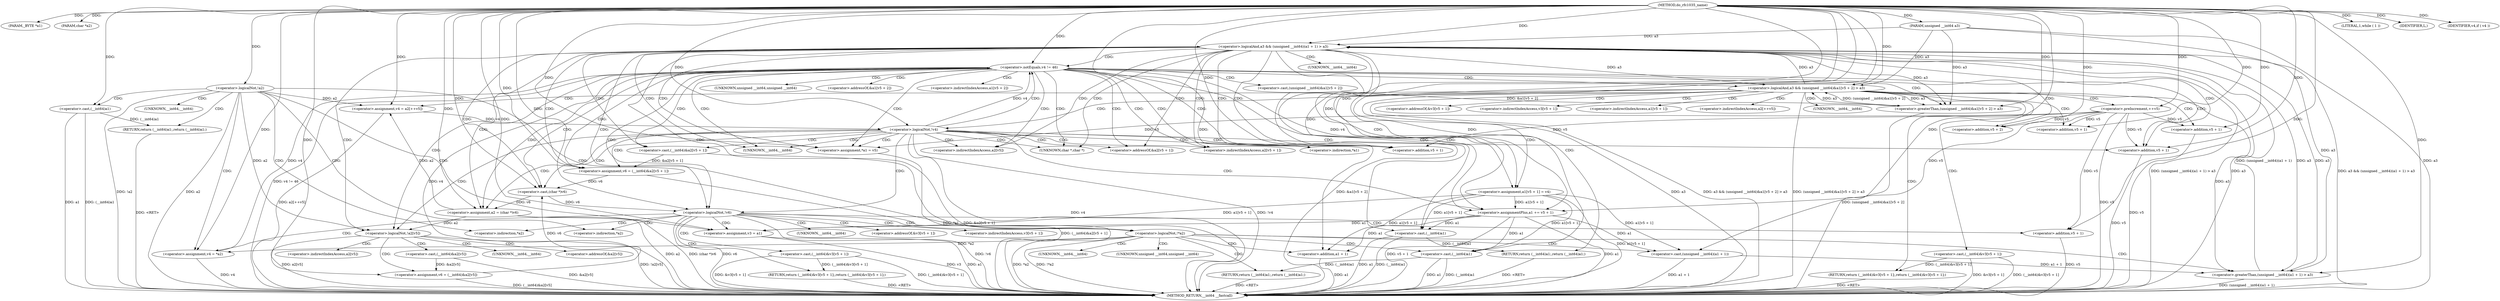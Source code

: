 digraph do_rfc1035_name {  
"1000105" [label = "(METHOD,do_rfc1035_name)" ]
"1000250" [label = "(METHOD_RETURN,__int64 __fastcall)" ]
"1000106" [label = "(PARAM,_BYTE *a1)" ]
"1000107" [label = "(PARAM,char *a2)" ]
"1000108" [label = "(PARAM,unsigned __int64 a3)" ]
"1000115" [label = "(<operator>.logicalNot,!a2)" ]
"1000117" [label = "(RETURN,return (__int64)a1;,return (__int64)a1;)" ]
"1000118" [label = "(<operator>.cast,(__int64)a1)" ]
"1000122" [label = "(LITERAL,1,while ( 1 ))" ]
"1000124" [label = "(<operator>.assignment,v3 = a1)" ]
"1000127" [label = "(<operator>.assignment,v4 = *a2)" ]
"1000132" [label = "(<operator>.logicalNot,!*a2)" ]
"1000135" [label = "(RETURN,return (__int64)a1;,return (__int64)a1;)" ]
"1000136" [label = "(<operator>.cast,(__int64)a1)" ]
"1000140" [label = "(<operator>.logicalAnd,a3 && (unsigned __int64)(a1 + 1) > a3)" ]
"1000142" [label = "(<operator>.greaterThan,(unsigned __int64)(a1 + 1) > a3)" ]
"1000143" [label = "(<operator>.cast,(unsigned __int64)(a1 + 1))" ]
"1000145" [label = "(<operator>.addition,a1 + 1)" ]
"1000149" [label = "(RETURN,return (__int64)a1;,return (__int64)a1;)" ]
"1000150" [label = "(<operator>.cast,(__int64)a1)" ]
"1000153" [label = "(IDENTIFIER,L,)" ]
"1000155" [label = "(IDENTIFIER,v4,if ( v4 ))" ]
"1000158" [label = "(<operator>.notEquals,v4 != 46)" ]
"1000163" [label = "(<operator>.logicalAnd,a3 && (unsigned __int64)&a1[v5 + 2] > a3)" ]
"1000165" [label = "(<operator>.greaterThan,(unsigned __int64)&a1[v5 + 2] > a3)" ]
"1000166" [label = "(<operator>.cast,(unsigned __int64)&a1[v5 + 2])" ]
"1000171" [label = "(<operator>.addition,v5 + 2)" ]
"1000175" [label = "(RETURN,return (__int64)&v3[v5 + 1];,return (__int64)&v3[v5 + 1];)" ]
"1000176" [label = "(<operator>.cast,(__int64)&v3[v5 + 1])" ]
"1000181" [label = "(<operator>.addition,v5 + 1)" ]
"1000184" [label = "(<operator>.assignment,a1[v5 + 1] = v4)" ]
"1000187" [label = "(<operator>.addition,v5 + 1)" ]
"1000191" [label = "(<operator>.assignment,v4 = a2[++v5])" ]
"1000195" [label = "(<operator>.preIncrement,++v5)" ]
"1000198" [label = "(<operator>.logicalNot,!v4)" ]
"1000201" [label = "(<operator>.assignment,*a1 = v5)" ]
"1000205" [label = "(<operator>.assignment,v6 = (__int64)&a2[v5 + 1])" ]
"1000207" [label = "(<operator>.cast,(__int64)&a2[v5 + 1])" ]
"1000212" [label = "(<operator>.addition,v5 + 1)" ]
"1000216" [label = "(<operator>.logicalNot,!a2[v5])" ]
"1000220" [label = "(<operator>.assignment,v6 = (__int64)&a2[v5])" ]
"1000222" [label = "(<operator>.cast,(__int64)&a2[v5])" ]
"1000228" [label = "(<operator>.assignmentPlus,a1 += v5 + 1)" ]
"1000230" [label = "(<operator>.addition,v5 + 1)" ]
"1000233" [label = "(<operator>.assignment,a2 = (char *)v6)" ]
"1000235" [label = "(<operator>.cast,(char *)v6)" ]
"1000239" [label = "(<operator>.logicalNot,!v6)" ]
"1000241" [label = "(RETURN,return (__int64)&v3[v5 + 1];,return (__int64)&v3[v5 + 1];)" ]
"1000242" [label = "(<operator>.cast,(__int64)&v3[v5 + 1])" ]
"1000247" [label = "(<operator>.addition,v5 + 1)" ]
"1000119" [label = "(UNKNOWN,__int64,__int64)" ]
"1000129" [label = "(<operator>.indirection,*a2)" ]
"1000133" [label = "(<operator>.indirection,*a2)" ]
"1000137" [label = "(UNKNOWN,__int64,__int64)" ]
"1000144" [label = "(UNKNOWN,unsigned __int64,unsigned __int64)" ]
"1000151" [label = "(UNKNOWN,__int64,__int64)" ]
"1000167" [label = "(UNKNOWN,unsigned __int64,unsigned __int64)" ]
"1000168" [label = "(<operator>.addressOf,&a1[v5 + 2])" ]
"1000169" [label = "(<operator>.indirectIndexAccess,a1[v5 + 2])" ]
"1000177" [label = "(UNKNOWN,__int64,__int64)" ]
"1000178" [label = "(<operator>.addressOf,&v3[v5 + 1])" ]
"1000179" [label = "(<operator>.indirectIndexAccess,v3[v5 + 1])" ]
"1000185" [label = "(<operator>.indirectIndexAccess,a1[v5 + 1])" ]
"1000193" [label = "(<operator>.indirectIndexAccess,a2[++v5])" ]
"1000202" [label = "(<operator>.indirection,*a1)" ]
"1000208" [label = "(UNKNOWN,__int64,__int64)" ]
"1000209" [label = "(<operator>.addressOf,&a2[v5 + 1])" ]
"1000210" [label = "(<operator>.indirectIndexAccess,a2[v5 + 1])" ]
"1000217" [label = "(<operator>.indirectIndexAccess,a2[v5])" ]
"1000223" [label = "(UNKNOWN,__int64,__int64)" ]
"1000224" [label = "(<operator>.addressOf,&a2[v5])" ]
"1000225" [label = "(<operator>.indirectIndexAccess,a2[v5])" ]
"1000236" [label = "(UNKNOWN,char *,char *)" ]
"1000243" [label = "(UNKNOWN,__int64,__int64)" ]
"1000244" [label = "(<operator>.addressOf,&v3[v5 + 1])" ]
"1000245" [label = "(<operator>.indirectIndexAccess,v3[v5 + 1])" ]
  "1000241" -> "1000250"  [ label = "DDG: <RET>"] 
  "1000175" -> "1000250"  [ label = "DDG: <RET>"] 
  "1000132" -> "1000250"  [ label = "DDG: *a2"] 
  "1000136" -> "1000250"  [ label = "DDG: a1"] 
  "1000191" -> "1000250"  [ label = "DDG: a2[++v5]"] 
  "1000247" -> "1000250"  [ label = "DDG: v5"] 
  "1000216" -> "1000250"  [ label = "DDG: !a2[v5]"] 
  "1000201" -> "1000250"  [ label = "DDG: *a1"] 
  "1000163" -> "1000250"  [ label = "DDG: a3"] 
  "1000136" -> "1000250"  [ label = "DDG: (__int64)a1"] 
  "1000142" -> "1000250"  [ label = "DDG: (unsigned __int64)(a1 + 1)"] 
  "1000127" -> "1000250"  [ label = "DDG: v4"] 
  "1000198" -> "1000250"  [ label = "DDG: v4"] 
  "1000118" -> "1000250"  [ label = "DDG: a1"] 
  "1000163" -> "1000250"  [ label = "DDG: a3 && (unsigned __int64)&a1[v5 + 2] > a3"] 
  "1000239" -> "1000250"  [ label = "DDG: !v6"] 
  "1000165" -> "1000250"  [ label = "DDG: (unsigned __int64)&a1[v5 + 2]"] 
  "1000242" -> "1000250"  [ label = "DDG: &v3[v5 + 1]"] 
  "1000118" -> "1000250"  [ label = "DDG: (__int64)a1"] 
  "1000140" -> "1000250"  [ label = "DDG: (unsigned __int64)(a1 + 1) > a3"] 
  "1000216" -> "1000250"  [ label = "DDG: a2[v5]"] 
  "1000176" -> "1000250"  [ label = "DDG: &v3[v5 + 1]"] 
  "1000228" -> "1000250"  [ label = "DDG: v5 + 1"] 
  "1000228" -> "1000250"  [ label = "DDG: a1"] 
  "1000150" -> "1000250"  [ label = "DDG: a1"] 
  "1000233" -> "1000250"  [ label = "DDG: a2"] 
  "1000222" -> "1000250"  [ label = "DDG: &a2[v5]"] 
  "1000150" -> "1000250"  [ label = "DDG: (__int64)a1"] 
  "1000181" -> "1000250"  [ label = "DDG: v5"] 
  "1000158" -> "1000250"  [ label = "DDG: v4 != 46"] 
  "1000115" -> "1000250"  [ label = "DDG: a2"] 
  "1000115" -> "1000250"  [ label = "DDG: !a2"] 
  "1000158" -> "1000250"  [ label = "DDG: v4"] 
  "1000184" -> "1000250"  [ label = "DDG: a1[v5 + 1]"] 
  "1000205" -> "1000250"  [ label = "DDG: (__int64)&a2[v5 + 1]"] 
  "1000220" -> "1000250"  [ label = "DDG: (__int64)&a2[v5]"] 
  "1000230" -> "1000250"  [ label = "DDG: v5"] 
  "1000198" -> "1000250"  [ label = "DDG: !v4"] 
  "1000207" -> "1000250"  [ label = "DDG: &a2[v5 + 1]"] 
  "1000140" -> "1000250"  [ label = "DDG: a3"] 
  "1000124" -> "1000250"  [ label = "DDG: a1"] 
  "1000124" -> "1000250"  [ label = "DDG: v3"] 
  "1000242" -> "1000250"  [ label = "DDG: (__int64)&v3[v5 + 1]"] 
  "1000176" -> "1000250"  [ label = "DDG: (__int64)&v3[v5 + 1]"] 
  "1000195" -> "1000250"  [ label = "DDG: v5"] 
  "1000140" -> "1000250"  [ label = "DDG: a3 && (unsigned __int64)(a1 + 1) > a3"] 
  "1000143" -> "1000250"  [ label = "DDG: a1 + 1"] 
  "1000145" -> "1000250"  [ label = "DDG: a1"] 
  "1000239" -> "1000250"  [ label = "DDG: v6"] 
  "1000166" -> "1000250"  [ label = "DDG: &a1[v5 + 2]"] 
  "1000108" -> "1000250"  [ label = "DDG: a3"] 
  "1000163" -> "1000250"  [ label = "DDG: (unsigned __int64)&a1[v5 + 2] > a3"] 
  "1000233" -> "1000250"  [ label = "DDG: (char *)v6"] 
  "1000132" -> "1000250"  [ label = "DDG: !*a2"] 
  "1000149" -> "1000250"  [ label = "DDG: <RET>"] 
  "1000117" -> "1000250"  [ label = "DDG: <RET>"] 
  "1000135" -> "1000250"  [ label = "DDG: <RET>"] 
  "1000105" -> "1000106"  [ label = "DDG: "] 
  "1000105" -> "1000107"  [ label = "DDG: "] 
  "1000105" -> "1000108"  [ label = "DDG: "] 
  "1000105" -> "1000115"  [ label = "DDG: "] 
  "1000118" -> "1000117"  [ label = "DDG: (__int64)a1"] 
  "1000105" -> "1000118"  [ label = "DDG: "] 
  "1000105" -> "1000122"  [ label = "DDG: "] 
  "1000228" -> "1000124"  [ label = "DDG: a1"] 
  "1000184" -> "1000124"  [ label = "DDG: a1[v5 + 1]"] 
  "1000105" -> "1000124"  [ label = "DDG: "] 
  "1000132" -> "1000127"  [ label = "DDG: *a2"] 
  "1000105" -> "1000127"  [ label = "DDG: "] 
  "1000136" -> "1000135"  [ label = "DDG: (__int64)a1"] 
  "1000184" -> "1000136"  [ label = "DDG: a1[v5 + 1]"] 
  "1000105" -> "1000136"  [ label = "DDG: "] 
  "1000228" -> "1000136"  [ label = "DDG: a1"] 
  "1000163" -> "1000140"  [ label = "DDG: a3"] 
  "1000142" -> "1000140"  [ label = "DDG: a3"] 
  "1000108" -> "1000140"  [ label = "DDG: a3"] 
  "1000105" -> "1000140"  [ label = "DDG: "] 
  "1000142" -> "1000140"  [ label = "DDG: (unsigned __int64)(a1 + 1)"] 
  "1000143" -> "1000142"  [ label = "DDG: a1 + 1"] 
  "1000184" -> "1000143"  [ label = "DDG: a1[v5 + 1]"] 
  "1000105" -> "1000143"  [ label = "DDG: "] 
  "1000228" -> "1000143"  [ label = "DDG: a1"] 
  "1000184" -> "1000145"  [ label = "DDG: a1[v5 + 1]"] 
  "1000105" -> "1000145"  [ label = "DDG: "] 
  "1000228" -> "1000145"  [ label = "DDG: a1"] 
  "1000163" -> "1000142"  [ label = "DDG: a3"] 
  "1000140" -> "1000142"  [ label = "DDG: a3"] 
  "1000108" -> "1000142"  [ label = "DDG: a3"] 
  "1000105" -> "1000142"  [ label = "DDG: "] 
  "1000150" -> "1000149"  [ label = "DDG: (__int64)a1"] 
  "1000184" -> "1000150"  [ label = "DDG: a1[v5 + 1]"] 
  "1000105" -> "1000150"  [ label = "DDG: "] 
  "1000228" -> "1000150"  [ label = "DDG: a1"] 
  "1000105" -> "1000153"  [ label = "DDG: "] 
  "1000105" -> "1000155"  [ label = "DDG: "] 
  "1000127" -> "1000158"  [ label = "DDG: v4"] 
  "1000198" -> "1000158"  [ label = "DDG: v4"] 
  "1000105" -> "1000158"  [ label = "DDG: "] 
  "1000165" -> "1000163"  [ label = "DDG: a3"] 
  "1000140" -> "1000163"  [ label = "DDG: a3"] 
  "1000108" -> "1000163"  [ label = "DDG: a3"] 
  "1000105" -> "1000163"  [ label = "DDG: "] 
  "1000165" -> "1000163"  [ label = "DDG: (unsigned __int64)&a1[v5 + 2]"] 
  "1000166" -> "1000165"  [ label = "DDG: &a1[v5 + 2]"] 
  "1000195" -> "1000171"  [ label = "DDG: v5"] 
  "1000105" -> "1000171"  [ label = "DDG: "] 
  "1000163" -> "1000165"  [ label = "DDG: a3"] 
  "1000140" -> "1000165"  [ label = "DDG: a3"] 
  "1000108" -> "1000165"  [ label = "DDG: a3"] 
  "1000105" -> "1000165"  [ label = "DDG: "] 
  "1000176" -> "1000175"  [ label = "DDG: (__int64)&v3[v5 + 1]"] 
  "1000195" -> "1000181"  [ label = "DDG: v5"] 
  "1000105" -> "1000181"  [ label = "DDG: "] 
  "1000158" -> "1000184"  [ label = "DDG: v4"] 
  "1000105" -> "1000184"  [ label = "DDG: "] 
  "1000195" -> "1000187"  [ label = "DDG: v5"] 
  "1000105" -> "1000187"  [ label = "DDG: "] 
  "1000233" -> "1000191"  [ label = "DDG: a2"] 
  "1000115" -> "1000191"  [ label = "DDG: a2"] 
  "1000105" -> "1000191"  [ label = "DDG: "] 
  "1000105" -> "1000195"  [ label = "DDG: "] 
  "1000191" -> "1000198"  [ label = "DDG: v4"] 
  "1000105" -> "1000198"  [ label = "DDG: "] 
  "1000195" -> "1000201"  [ label = "DDG: v5"] 
  "1000105" -> "1000201"  [ label = "DDG: "] 
  "1000207" -> "1000205"  [ label = "DDG: &a2[v5 + 1]"] 
  "1000105" -> "1000205"  [ label = "DDG: "] 
  "1000105" -> "1000212"  [ label = "DDG: "] 
  "1000195" -> "1000212"  [ label = "DDG: v5"] 
  "1000233" -> "1000216"  [ label = "DDG: a2"] 
  "1000115" -> "1000216"  [ label = "DDG: a2"] 
  "1000222" -> "1000220"  [ label = "DDG: &a2[v5]"] 
  "1000105" -> "1000220"  [ label = "DDG: "] 
  "1000105" -> "1000228"  [ label = "DDG: "] 
  "1000195" -> "1000228"  [ label = "DDG: v5"] 
  "1000184" -> "1000228"  [ label = "DDG: a1[v5 + 1]"] 
  "1000105" -> "1000230"  [ label = "DDG: "] 
  "1000195" -> "1000230"  [ label = "DDG: v5"] 
  "1000235" -> "1000233"  [ label = "DDG: v6"] 
  "1000105" -> "1000233"  [ label = "DDG: "] 
  "1000220" -> "1000235"  [ label = "DDG: v6"] 
  "1000205" -> "1000235"  [ label = "DDG: v6"] 
  "1000105" -> "1000235"  [ label = "DDG: "] 
  "1000235" -> "1000239"  [ label = "DDG: v6"] 
  "1000105" -> "1000239"  [ label = "DDG: "] 
  "1000242" -> "1000241"  [ label = "DDG: (__int64)&v3[v5 + 1]"] 
  "1000105" -> "1000247"  [ label = "DDG: "] 
  "1000195" -> "1000247"  [ label = "DDG: v5"] 
  "1000115" -> "1000119"  [ label = "CDG: "] 
  "1000115" -> "1000118"  [ label = "CDG: "] 
  "1000115" -> "1000117"  [ label = "CDG: "] 
  "1000115" -> "1000127"  [ label = "CDG: "] 
  "1000115" -> "1000124"  [ label = "CDG: "] 
  "1000115" -> "1000133"  [ label = "CDG: "] 
  "1000115" -> "1000132"  [ label = "CDG: "] 
  "1000115" -> "1000129"  [ label = "CDG: "] 
  "1000132" -> "1000140"  [ label = "CDG: "] 
  "1000132" -> "1000137"  [ label = "CDG: "] 
  "1000132" -> "1000136"  [ label = "CDG: "] 
  "1000132" -> "1000135"  [ label = "CDG: "] 
  "1000132" -> "1000144"  [ label = "CDG: "] 
  "1000132" -> "1000143"  [ label = "CDG: "] 
  "1000132" -> "1000142"  [ label = "CDG: "] 
  "1000132" -> "1000145"  [ label = "CDG: "] 
  "1000140" -> "1000151"  [ label = "CDG: "] 
  "1000140" -> "1000150"  [ label = "CDG: "] 
  "1000140" -> "1000149"  [ label = "CDG: "] 
  "1000140" -> "1000208"  [ label = "CDG: "] 
  "1000140" -> "1000207"  [ label = "CDG: "] 
  "1000140" -> "1000205"  [ label = "CDG: "] 
  "1000140" -> "1000202"  [ label = "CDG: "] 
  "1000140" -> "1000201"  [ label = "CDG: "] 
  "1000140" -> "1000217"  [ label = "CDG: "] 
  "1000140" -> "1000216"  [ label = "CDG: "] 
  "1000140" -> "1000212"  [ label = "CDG: "] 
  "1000140" -> "1000210"  [ label = "CDG: "] 
  "1000140" -> "1000209"  [ label = "CDG: "] 
  "1000140" -> "1000239"  [ label = "CDG: "] 
  "1000140" -> "1000236"  [ label = "CDG: "] 
  "1000140" -> "1000235"  [ label = "CDG: "] 
  "1000140" -> "1000233"  [ label = "CDG: "] 
  "1000140" -> "1000230"  [ label = "CDG: "] 
  "1000140" -> "1000228"  [ label = "CDG: "] 
  "1000140" -> "1000158"  [ label = "CDG: "] 
  "1000158" -> "1000163"  [ label = "CDG: "] 
  "1000158" -> "1000208"  [ label = "CDG: "] 
  "1000158" -> "1000207"  [ label = "CDG: "] 
  "1000158" -> "1000205"  [ label = "CDG: "] 
  "1000158" -> "1000202"  [ label = "CDG: "] 
  "1000158" -> "1000201"  [ label = "CDG: "] 
  "1000158" -> "1000217"  [ label = "CDG: "] 
  "1000158" -> "1000216"  [ label = "CDG: "] 
  "1000158" -> "1000212"  [ label = "CDG: "] 
  "1000158" -> "1000210"  [ label = "CDG: "] 
  "1000158" -> "1000209"  [ label = "CDG: "] 
  "1000158" -> "1000239"  [ label = "CDG: "] 
  "1000158" -> "1000236"  [ label = "CDG: "] 
  "1000158" -> "1000235"  [ label = "CDG: "] 
  "1000158" -> "1000233"  [ label = "CDG: "] 
  "1000158" -> "1000230"  [ label = "CDG: "] 
  "1000158" -> "1000228"  [ label = "CDG: "] 
  "1000158" -> "1000171"  [ label = "CDG: "] 
  "1000158" -> "1000169"  [ label = "CDG: "] 
  "1000158" -> "1000168"  [ label = "CDG: "] 
  "1000158" -> "1000167"  [ label = "CDG: "] 
  "1000158" -> "1000166"  [ label = "CDG: "] 
  "1000158" -> "1000165"  [ label = "CDG: "] 
  "1000163" -> "1000176"  [ label = "CDG: "] 
  "1000163" -> "1000175"  [ label = "CDG: "] 
  "1000163" -> "1000191"  [ label = "CDG: "] 
  "1000163" -> "1000187"  [ label = "CDG: "] 
  "1000163" -> "1000185"  [ label = "CDG: "] 
  "1000163" -> "1000184"  [ label = "CDG: "] 
  "1000163" -> "1000181"  [ label = "CDG: "] 
  "1000163" -> "1000179"  [ label = "CDG: "] 
  "1000163" -> "1000178"  [ label = "CDG: "] 
  "1000163" -> "1000177"  [ label = "CDG: "] 
  "1000163" -> "1000198"  [ label = "CDG: "] 
  "1000163" -> "1000195"  [ label = "CDG: "] 
  "1000163" -> "1000193"  [ label = "CDG: "] 
  "1000198" -> "1000158"  [ label = "CDG: "] 
  "1000198" -> "1000208"  [ label = "CDG: "] 
  "1000198" -> "1000207"  [ label = "CDG: "] 
  "1000198" -> "1000205"  [ label = "CDG: "] 
  "1000198" -> "1000202"  [ label = "CDG: "] 
  "1000198" -> "1000201"  [ label = "CDG: "] 
  "1000198" -> "1000217"  [ label = "CDG: "] 
  "1000198" -> "1000216"  [ label = "CDG: "] 
  "1000198" -> "1000212"  [ label = "CDG: "] 
  "1000198" -> "1000210"  [ label = "CDG: "] 
  "1000198" -> "1000209"  [ label = "CDG: "] 
  "1000198" -> "1000239"  [ label = "CDG: "] 
  "1000198" -> "1000236"  [ label = "CDG: "] 
  "1000198" -> "1000235"  [ label = "CDG: "] 
  "1000198" -> "1000233"  [ label = "CDG: "] 
  "1000198" -> "1000230"  [ label = "CDG: "] 
  "1000198" -> "1000228"  [ label = "CDG: "] 
  "1000216" -> "1000224"  [ label = "CDG: "] 
  "1000216" -> "1000223"  [ label = "CDG: "] 
  "1000216" -> "1000222"  [ label = "CDG: "] 
  "1000216" -> "1000220"  [ label = "CDG: "] 
  "1000216" -> "1000225"  [ label = "CDG: "] 
  "1000239" -> "1000247"  [ label = "CDG: "] 
  "1000239" -> "1000245"  [ label = "CDG: "] 
  "1000239" -> "1000244"  [ label = "CDG: "] 
  "1000239" -> "1000243"  [ label = "CDG: "] 
  "1000239" -> "1000242"  [ label = "CDG: "] 
  "1000239" -> "1000241"  [ label = "CDG: "] 
  "1000239" -> "1000127"  [ label = "CDG: "] 
  "1000239" -> "1000124"  [ label = "CDG: "] 
  "1000239" -> "1000133"  [ label = "CDG: "] 
  "1000239" -> "1000132"  [ label = "CDG: "] 
  "1000239" -> "1000129"  [ label = "CDG: "] 
}
